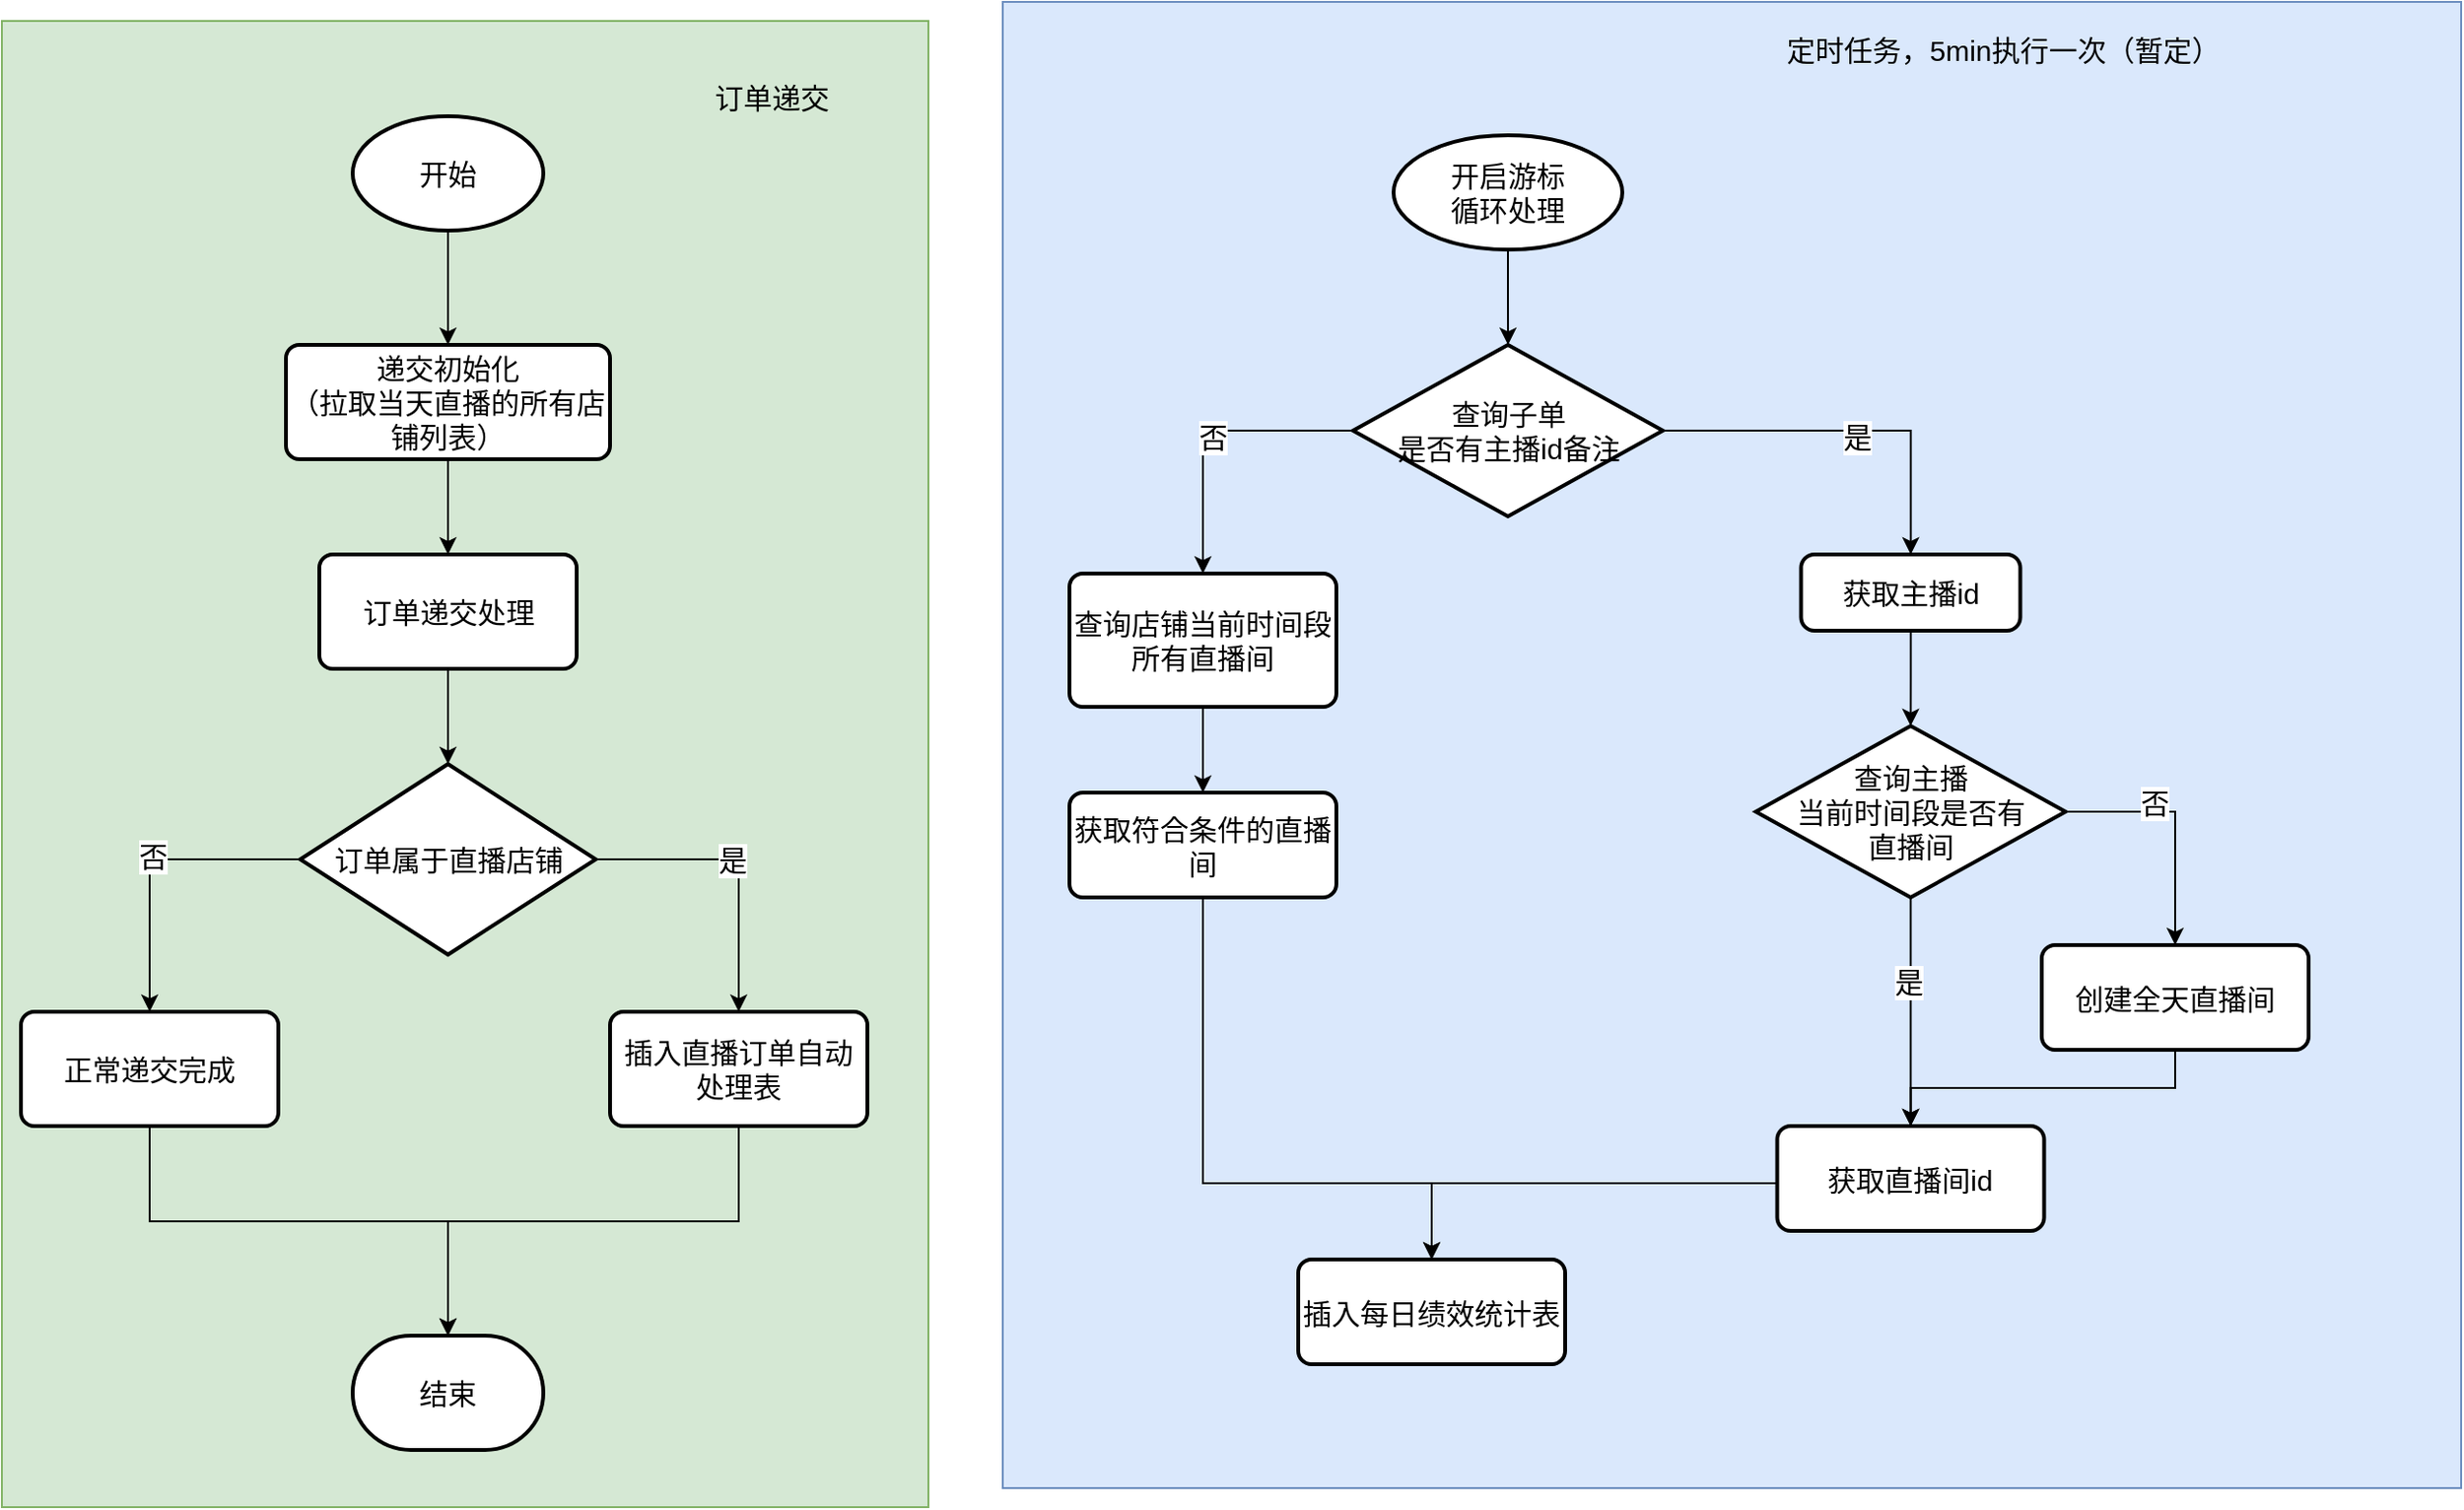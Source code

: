 <mxfile version="17.1.0" type="github">
  <diagram id="m3gFDPZ18lSmyjhxiiTP" name="第 1 页">
    <mxGraphModel dx="1221" dy="1844" grid="1" gridSize="10" guides="1" tooltips="1" connect="1" arrows="1" fold="1" page="1" pageScale="1" pageWidth="1920" pageHeight="1200" math="0" shadow="0">
      <root>
        <mxCell id="0" />
        <mxCell id="1" parent="0" />
        <mxCell id="WvAy2W0lhvSxkWNvfpzA-22" value="" style="whiteSpace=wrap;html=1;fontFamily=Helvetica;fontSize=15;fillColor=#d5e8d4;strokeColor=#82b366;" vertex="1" parent="1">
          <mxGeometry x="100" y="-80" width="486" height="780" as="geometry" />
        </mxCell>
        <mxCell id="WvAy2W0lhvSxkWNvfpzA-20" value="" style="whiteSpace=wrap;html=1;fontFamily=Helvetica;fontSize=15;fillColor=#dae8fc;strokeColor=#6c8ebf;" vertex="1" parent="1">
          <mxGeometry x="625" y="-90" width="765" height="780" as="geometry" />
        </mxCell>
        <mxCell id="WvAy2W0lhvSxkWNvfpzA-4" value="" style="edgeStyle=orthogonalEdgeStyle;rounded=0;orthogonalLoop=1;jettySize=auto;html=1;fontFamily=Helvetica;fontSize=15;" edge="1" parent="1" source="WvAy2W0lhvSxkWNvfpzA-2" target="WvAy2W0lhvSxkWNvfpzA-3">
          <mxGeometry relative="1" as="geometry" />
        </mxCell>
        <mxCell id="WvAy2W0lhvSxkWNvfpzA-2" value="开始" style="strokeWidth=2;html=1;shape=mxgraph.flowchart.start_1;whiteSpace=wrap;fontFamily=Helvetica;fontSize=15;" vertex="1" parent="1">
          <mxGeometry x="284" y="-30" width="100" height="60" as="geometry" />
        </mxCell>
        <mxCell id="WvAy2W0lhvSxkWNvfpzA-6" value="" style="edgeStyle=orthogonalEdgeStyle;rounded=0;orthogonalLoop=1;jettySize=auto;html=1;fontFamily=Helvetica;fontSize=15;" edge="1" parent="1" source="WvAy2W0lhvSxkWNvfpzA-3" target="WvAy2W0lhvSxkWNvfpzA-5">
          <mxGeometry relative="1" as="geometry" />
        </mxCell>
        <mxCell id="WvAy2W0lhvSxkWNvfpzA-3" value="递交初始化&lt;br style=&quot;font-size: 15px;&quot;&gt;（拉取当天直播的所有店铺列表）" style="rounded=1;whiteSpace=wrap;html=1;absoluteArcSize=1;arcSize=14;strokeWidth=2;fontFamily=Helvetica;fontSize=15;" vertex="1" parent="1">
          <mxGeometry x="249" y="90" width="170" height="60" as="geometry" />
        </mxCell>
        <mxCell id="WvAy2W0lhvSxkWNvfpzA-8" value="" style="edgeStyle=orthogonalEdgeStyle;rounded=0;orthogonalLoop=1;jettySize=auto;html=1;fontFamily=Helvetica;fontSize=15;" edge="1" parent="1" source="WvAy2W0lhvSxkWNvfpzA-5" target="WvAy2W0lhvSxkWNvfpzA-7">
          <mxGeometry relative="1" as="geometry" />
        </mxCell>
        <mxCell id="WvAy2W0lhvSxkWNvfpzA-5" value="订单递交处理" style="rounded=1;whiteSpace=wrap;html=1;absoluteArcSize=1;arcSize=14;strokeWidth=2;fontFamily=Helvetica;fontSize=15;" vertex="1" parent="1">
          <mxGeometry x="266.5" y="200" width="135" height="60" as="geometry" />
        </mxCell>
        <mxCell id="WvAy2W0lhvSxkWNvfpzA-11" style="edgeStyle=orthogonalEdgeStyle;rounded=0;orthogonalLoop=1;jettySize=auto;html=1;fontFamily=Helvetica;fontSize=15;" edge="1" parent="1" source="WvAy2W0lhvSxkWNvfpzA-7" target="WvAy2W0lhvSxkWNvfpzA-10">
          <mxGeometry relative="1" as="geometry" />
        </mxCell>
        <mxCell id="WvAy2W0lhvSxkWNvfpzA-16" value="否" style="edgeLabel;html=1;align=center;verticalAlign=middle;resizable=0;points=[];fontSize=15;fontFamily=Helvetica;" vertex="1" connectable="0" parent="WvAy2W0lhvSxkWNvfpzA-11">
          <mxGeometry x="-0.023" y="-2" relative="1" as="geometry">
            <mxPoint as="offset" />
          </mxGeometry>
        </mxCell>
        <mxCell id="WvAy2W0lhvSxkWNvfpzA-15" style="edgeStyle=orthogonalEdgeStyle;rounded=0;orthogonalLoop=1;jettySize=auto;html=1;entryX=0.5;entryY=0;entryDx=0;entryDy=0;fontFamily=Helvetica;fontSize=15;" edge="1" parent="1" source="WvAy2W0lhvSxkWNvfpzA-7" target="WvAy2W0lhvSxkWNvfpzA-14">
          <mxGeometry relative="1" as="geometry" />
        </mxCell>
        <mxCell id="WvAy2W0lhvSxkWNvfpzA-17" value="是" style="edgeLabel;html=1;align=center;verticalAlign=middle;resizable=0;points=[];fontSize=15;fontFamily=Helvetica;" vertex="1" connectable="0" parent="WvAy2W0lhvSxkWNvfpzA-15">
          <mxGeometry x="-0.08" relative="1" as="geometry">
            <mxPoint as="offset" />
          </mxGeometry>
        </mxCell>
        <mxCell id="WvAy2W0lhvSxkWNvfpzA-7" value="订单属于直播店铺" style="strokeWidth=2;html=1;shape=mxgraph.flowchart.decision;whiteSpace=wrap;fontFamily=Helvetica;fontSize=15;" vertex="1" parent="1">
          <mxGeometry x="256.5" y="310" width="155" height="100" as="geometry" />
        </mxCell>
        <mxCell id="WvAy2W0lhvSxkWNvfpzA-13" value="" style="edgeStyle=orthogonalEdgeStyle;rounded=0;orthogonalLoop=1;jettySize=auto;html=1;fontFamily=Helvetica;fontSize=15;" edge="1" parent="1" source="WvAy2W0lhvSxkWNvfpzA-10" target="WvAy2W0lhvSxkWNvfpzA-12">
          <mxGeometry relative="1" as="geometry">
            <Array as="points">
              <mxPoint x="178" y="550" />
              <mxPoint x="334" y="550" />
            </Array>
          </mxGeometry>
        </mxCell>
        <mxCell id="WvAy2W0lhvSxkWNvfpzA-10" value="正常递交完成" style="rounded=1;whiteSpace=wrap;html=1;absoluteArcSize=1;arcSize=14;strokeWidth=2;fontFamily=Helvetica;fontSize=15;" vertex="1" parent="1">
          <mxGeometry x="110" y="440" width="135" height="60" as="geometry" />
        </mxCell>
        <mxCell id="WvAy2W0lhvSxkWNvfpzA-12" value="结束" style="strokeWidth=2;html=1;shape=mxgraph.flowchart.terminator;whiteSpace=wrap;fontFamily=Helvetica;fontSize=15;" vertex="1" parent="1">
          <mxGeometry x="284" y="610" width="100" height="60" as="geometry" />
        </mxCell>
        <mxCell id="WvAy2W0lhvSxkWNvfpzA-21" style="edgeStyle=orthogonalEdgeStyle;rounded=0;orthogonalLoop=1;jettySize=auto;html=1;entryX=0.5;entryY=0;entryDx=0;entryDy=0;entryPerimeter=0;fontFamily=Helvetica;fontSize=15;" edge="1" parent="1" source="WvAy2W0lhvSxkWNvfpzA-14" target="WvAy2W0lhvSxkWNvfpzA-12">
          <mxGeometry relative="1" as="geometry">
            <Array as="points">
              <mxPoint x="487" y="550" />
              <mxPoint x="334" y="550" />
            </Array>
          </mxGeometry>
        </mxCell>
        <mxCell id="WvAy2W0lhvSxkWNvfpzA-14" value="插入直播订单自动处理表" style="rounded=1;whiteSpace=wrap;html=1;absoluteArcSize=1;arcSize=14;strokeWidth=2;fontFamily=Helvetica;fontSize=15;" vertex="1" parent="1">
          <mxGeometry x="419" y="440" width="135" height="60" as="geometry" />
        </mxCell>
        <mxCell id="WvAy2W0lhvSxkWNvfpzA-23" value="订单递交" style="text;html=1;strokeColor=none;fillColor=none;align=center;verticalAlign=middle;whiteSpace=wrap;rounded=0;fontFamily=Helvetica;fontSize=15;" vertex="1" parent="1">
          <mxGeometry x="456.5" y="-60" width="93.5" height="40" as="geometry" />
        </mxCell>
        <mxCell id="WvAy2W0lhvSxkWNvfpzA-24" value="定时任务，5min执行一次（暂定）" style="text;html=1;strokeColor=none;fillColor=none;align=center;verticalAlign=middle;whiteSpace=wrap;rounded=0;fontFamily=Helvetica;fontSize=15;" vertex="1" parent="1">
          <mxGeometry x="1030" y="-80" width="240" height="30" as="geometry" />
        </mxCell>
        <mxCell id="WvAy2W0lhvSxkWNvfpzA-35" style="edgeStyle=orthogonalEdgeStyle;rounded=0;orthogonalLoop=1;jettySize=auto;html=1;fontFamily=Helvetica;fontSize=15;" edge="1" parent="1" source="WvAy2W0lhvSxkWNvfpzA-26" target="WvAy2W0lhvSxkWNvfpzA-29">
          <mxGeometry relative="1" as="geometry" />
        </mxCell>
        <mxCell id="WvAy2W0lhvSxkWNvfpzA-37" value="是" style="edgeLabel;html=1;align=center;verticalAlign=middle;resizable=0;points=[];fontSize=15;fontFamily=Helvetica;" vertex="1" connectable="0" parent="WvAy2W0lhvSxkWNvfpzA-35">
          <mxGeometry x="0.042" y="-3" relative="1" as="geometry">
            <mxPoint as="offset" />
          </mxGeometry>
        </mxCell>
        <mxCell id="WvAy2W0lhvSxkWNvfpzA-40" style="edgeStyle=orthogonalEdgeStyle;rounded=0;orthogonalLoop=1;jettySize=auto;html=1;fontFamily=Helvetica;fontSize=15;" edge="1" parent="1" source="WvAy2W0lhvSxkWNvfpzA-26" target="WvAy2W0lhvSxkWNvfpzA-39">
          <mxGeometry relative="1" as="geometry">
            <Array as="points">
              <mxPoint x="730" y="135" />
            </Array>
          </mxGeometry>
        </mxCell>
        <mxCell id="WvAy2W0lhvSxkWNvfpzA-41" value="否" style="edgeLabel;html=1;align=center;verticalAlign=middle;resizable=0;points=[];fontSize=15;fontFamily=Helvetica;" vertex="1" connectable="0" parent="WvAy2W0lhvSxkWNvfpzA-40">
          <mxGeometry x="-0.035" y="3" relative="1" as="geometry">
            <mxPoint as="offset" />
          </mxGeometry>
        </mxCell>
        <mxCell id="WvAy2W0lhvSxkWNvfpzA-26" value="查询子单&lt;br&gt;是否有主播id备注" style="strokeWidth=2;html=1;shape=mxgraph.flowchart.decision;whiteSpace=wrap;fontFamily=Helvetica;fontSize=15;" vertex="1" parent="1">
          <mxGeometry x="808.75" y="90" width="162.5" height="90" as="geometry" />
        </mxCell>
        <mxCell id="WvAy2W0lhvSxkWNvfpzA-46" value="" style="edgeStyle=orthogonalEdgeStyle;rounded=0;orthogonalLoop=1;jettySize=auto;html=1;fontFamily=Helvetica;fontSize=15;" edge="1" parent="1" source="WvAy2W0lhvSxkWNvfpzA-29" target="WvAy2W0lhvSxkWNvfpzA-38">
          <mxGeometry relative="1" as="geometry" />
        </mxCell>
        <mxCell id="WvAy2W0lhvSxkWNvfpzA-29" value="获取主播id" style="rounded=1;whiteSpace=wrap;html=1;absoluteArcSize=1;arcSize=14;strokeWidth=2;fontFamily=Helvetica;fontSize=15;" vertex="1" parent="1">
          <mxGeometry x="1043.75" y="200" width="115" height="40" as="geometry" />
        </mxCell>
        <mxCell id="WvAy2W0lhvSxkWNvfpzA-31" value="" style="edgeStyle=orthogonalEdgeStyle;rounded=0;orthogonalLoop=1;jettySize=auto;html=1;fontFamily=Helvetica;fontSize=15;" edge="1" parent="1" source="WvAy2W0lhvSxkWNvfpzA-30" target="WvAy2W0lhvSxkWNvfpzA-26">
          <mxGeometry relative="1" as="geometry" />
        </mxCell>
        <mxCell id="WvAy2W0lhvSxkWNvfpzA-30" value="开启游标&lt;br&gt;循环处理" style="strokeWidth=2;html=1;shape=mxgraph.flowchart.start_1;whiteSpace=wrap;fontFamily=Helvetica;fontSize=15;" vertex="1" parent="1">
          <mxGeometry x="830" y="-20" width="120" height="60" as="geometry" />
        </mxCell>
        <mxCell id="WvAy2W0lhvSxkWNvfpzA-51" style="edgeStyle=orthogonalEdgeStyle;rounded=0;orthogonalLoop=1;jettySize=auto;html=1;entryX=0.5;entryY=0;entryDx=0;entryDy=0;fontFamily=Helvetica;fontSize=15;exitX=0.944;exitY=0.472;exitDx=0;exitDy=0;exitPerimeter=0;" edge="1" parent="1" source="WvAy2W0lhvSxkWNvfpzA-38" target="WvAy2W0lhvSxkWNvfpzA-47">
          <mxGeometry relative="1" as="geometry">
            <Array as="points">
              <mxPoint x="1173" y="335" />
              <mxPoint x="1240" y="335" />
            </Array>
          </mxGeometry>
        </mxCell>
        <mxCell id="WvAy2W0lhvSxkWNvfpzA-52" value="否" style="edgeLabel;html=1;align=center;verticalAlign=middle;resizable=0;points=[];fontSize=15;fontFamily=Helvetica;" vertex="1" connectable="0" parent="WvAy2W0lhvSxkWNvfpzA-51">
          <mxGeometry x="-0.172" y="5" relative="1" as="geometry">
            <mxPoint as="offset" />
          </mxGeometry>
        </mxCell>
        <mxCell id="WvAy2W0lhvSxkWNvfpzA-56" style="edgeStyle=orthogonalEdgeStyle;rounded=0;orthogonalLoop=1;jettySize=auto;html=1;entryX=0.5;entryY=0;entryDx=0;entryDy=0;fontFamily=Helvetica;fontSize=15;" edge="1" parent="1" source="WvAy2W0lhvSxkWNvfpzA-38" target="WvAy2W0lhvSxkWNvfpzA-49">
          <mxGeometry relative="1" as="geometry" />
        </mxCell>
        <mxCell id="WvAy2W0lhvSxkWNvfpzA-58" value="是" style="edgeLabel;html=1;align=center;verticalAlign=middle;resizable=0;points=[];fontSize=15;fontFamily=Helvetica;" vertex="1" connectable="0" parent="WvAy2W0lhvSxkWNvfpzA-56">
          <mxGeometry x="-0.267" y="-2" relative="1" as="geometry">
            <mxPoint as="offset" />
          </mxGeometry>
        </mxCell>
        <mxCell id="WvAy2W0lhvSxkWNvfpzA-38" value="查询主播&lt;br&gt;当前时间段是否有&lt;br&gt;直播间" style="strokeWidth=2;html=1;shape=mxgraph.flowchart.decision;whiteSpace=wrap;fontFamily=Helvetica;fontSize=15;" vertex="1" parent="1">
          <mxGeometry x="1020" y="290" width="162.5" height="90" as="geometry" />
        </mxCell>
        <mxCell id="WvAy2W0lhvSxkWNvfpzA-43" value="" style="edgeStyle=orthogonalEdgeStyle;rounded=0;orthogonalLoop=1;jettySize=auto;html=1;fontFamily=Helvetica;fontSize=15;" edge="1" parent="1" source="WvAy2W0lhvSxkWNvfpzA-39" target="WvAy2W0lhvSxkWNvfpzA-42">
          <mxGeometry relative="1" as="geometry" />
        </mxCell>
        <mxCell id="WvAy2W0lhvSxkWNvfpzA-39" value="查询店铺当前时间段所有直播间" style="rounded=1;whiteSpace=wrap;html=1;absoluteArcSize=1;arcSize=14;strokeWidth=2;fontFamily=Helvetica;fontSize=15;" vertex="1" parent="1">
          <mxGeometry x="660" y="210" width="140" height="70" as="geometry" />
        </mxCell>
        <mxCell id="WvAy2W0lhvSxkWNvfpzA-45" style="edgeStyle=orthogonalEdgeStyle;rounded=0;orthogonalLoop=1;jettySize=auto;html=1;entryX=0.5;entryY=0;entryDx=0;entryDy=0;fontFamily=Helvetica;fontSize=15;" edge="1" parent="1" source="WvAy2W0lhvSxkWNvfpzA-42" target="WvAy2W0lhvSxkWNvfpzA-44">
          <mxGeometry relative="1" as="geometry">
            <Array as="points">
              <mxPoint x="730" y="530" />
              <mxPoint x="850" y="530" />
            </Array>
          </mxGeometry>
        </mxCell>
        <mxCell id="WvAy2W0lhvSxkWNvfpzA-42" value="获取符合条件的直播间" style="rounded=1;whiteSpace=wrap;html=1;absoluteArcSize=1;arcSize=14;strokeWidth=2;fontFamily=Helvetica;fontSize=15;" vertex="1" parent="1">
          <mxGeometry x="660" y="325" width="140" height="55" as="geometry" />
        </mxCell>
        <mxCell id="WvAy2W0lhvSxkWNvfpzA-44" value="插入每日绩效统计表" style="rounded=1;whiteSpace=wrap;html=1;absoluteArcSize=1;arcSize=14;strokeWidth=2;fontFamily=Helvetica;fontSize=15;" vertex="1" parent="1">
          <mxGeometry x="780" y="570" width="140" height="55" as="geometry" />
        </mxCell>
        <mxCell id="WvAy2W0lhvSxkWNvfpzA-50" value="" style="edgeStyle=orthogonalEdgeStyle;rounded=0;orthogonalLoop=1;jettySize=auto;html=1;fontFamily=Helvetica;fontSize=15;" edge="1" parent="1" source="WvAy2W0lhvSxkWNvfpzA-47" target="WvAy2W0lhvSxkWNvfpzA-49">
          <mxGeometry relative="1" as="geometry" />
        </mxCell>
        <mxCell id="WvAy2W0lhvSxkWNvfpzA-47" value="创建全天直播间" style="rounded=1;whiteSpace=wrap;html=1;absoluteArcSize=1;arcSize=14;strokeWidth=2;fontFamily=Helvetica;fontSize=15;" vertex="1" parent="1">
          <mxGeometry x="1170" y="405" width="140" height="55" as="geometry" />
        </mxCell>
        <mxCell id="WvAy2W0lhvSxkWNvfpzA-57" style="edgeStyle=orthogonalEdgeStyle;rounded=0;orthogonalLoop=1;jettySize=auto;html=1;fontFamily=Helvetica;fontSize=15;entryX=0.5;entryY=0;entryDx=0;entryDy=0;" edge="1" parent="1" source="WvAy2W0lhvSxkWNvfpzA-49" target="WvAy2W0lhvSxkWNvfpzA-44">
          <mxGeometry relative="1" as="geometry">
            <mxPoint x="850" y="560" as="targetPoint" />
            <Array as="points">
              <mxPoint x="850" y="530" />
            </Array>
          </mxGeometry>
        </mxCell>
        <mxCell id="WvAy2W0lhvSxkWNvfpzA-49" value="获取直播间id" style="rounded=1;whiteSpace=wrap;html=1;absoluteArcSize=1;arcSize=14;strokeWidth=2;fontFamily=Helvetica;fontSize=15;" vertex="1" parent="1">
          <mxGeometry x="1031.25" y="500" width="140" height="55" as="geometry" />
        </mxCell>
      </root>
    </mxGraphModel>
  </diagram>
</mxfile>
